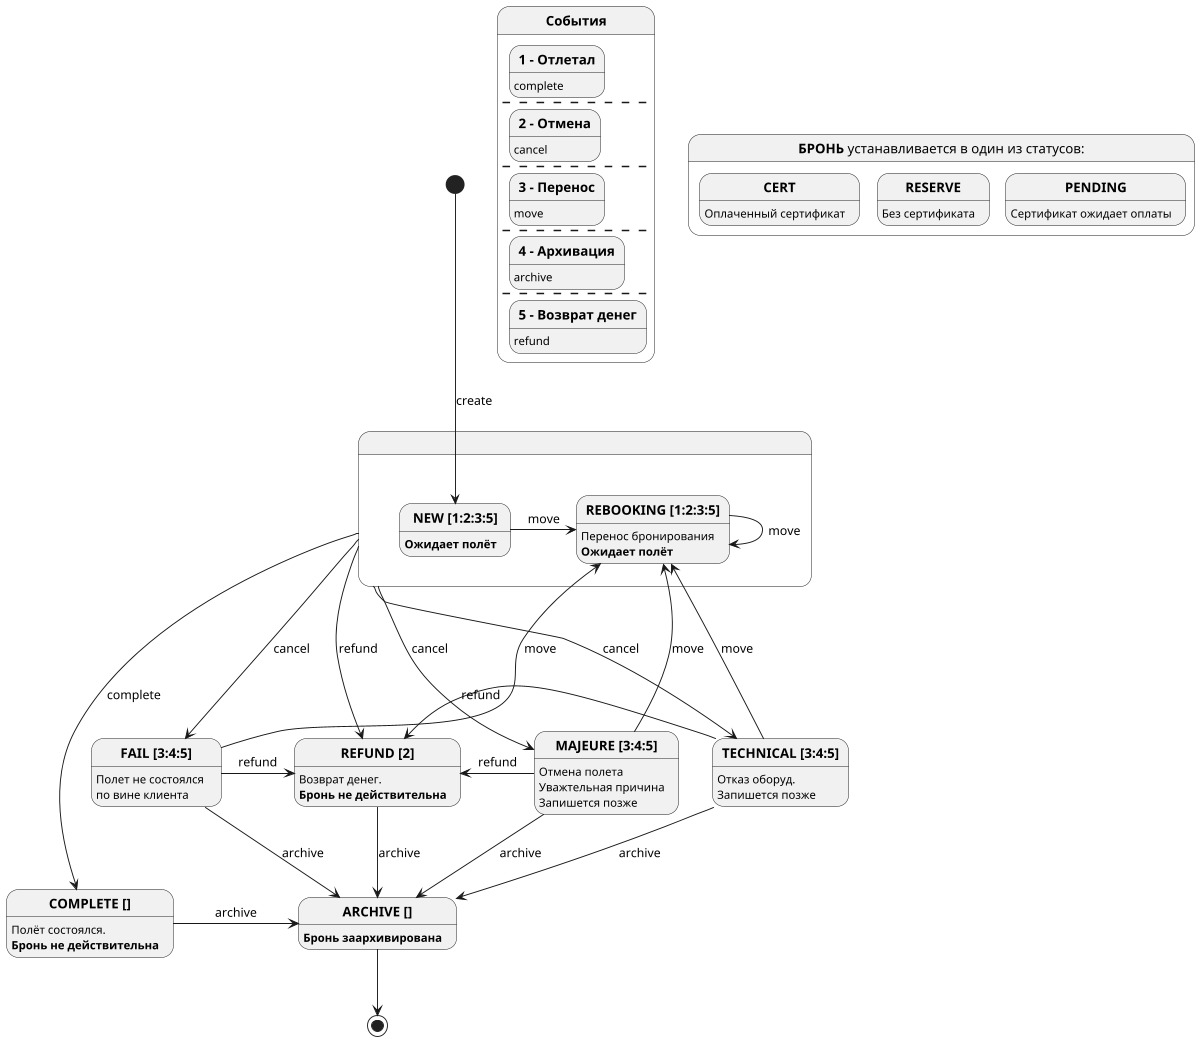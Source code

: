 @startuml
scale 1200 width

state "**События**" as actions {
  state "**1 - Отлетал**" as OK : complete
  --
  state "**2 - Отмена**" as X : cancel
  --
  state "**3 - Перенос**" as RB : move
  --
  state "**4 - Архивация**" as ARCH : archive
  --
  state "**5 - Возврат денег**" as RF : refund
}

state "**БРОНЬ** устанавливается в один из статусов:" as booking {
  state "**CERT**" as cert : Оплаченный сертификат
  state "**RESERVE**" as reserve : Без сертификата
  state "**PENDING**" as pending : Сертификат ожидает оплаты
}
state " " as fly {
	state "**NEW [1:2:3:5]**" as new : **Ожидает полёт**
	state "**REBOOKING [1:2:3:5]**" as rebooking : Перенос бронирования\n**Ожидает полёт**
}

state "**COMPLETE []**" as complete : Полёт состоялся.\n**Бронь не действительна**
state "**REFUND [2]**" as refund : Возврат денег.\n**Бронь не действительна**
state "**FAIL [3:4:5]**" as fail : Полет не состоялся \nпо вине клиента
state "**TECHNICAL [3:4:5]**" as technical : Отказ оборуд.\nЗапишется позже
state "**MAJEURE [3:4:5]**" as majeure : Отмена полета\nУважтельная причина\nЗапишется позже
state "**ARCHIVE []**" as archive : **Бронь заархивирована**


[*] --> new : create
fly -down--> complete : complete
fly -down--> refund : refund
fly -down--> technical : cancel
fly -down--> fail : cancel
fly -down--> majeure : cancel
new -right-> rebooking : move
rebooking -> rebooking : move
fail -> refund : refund
technical -left-> refund : refund
majeure -left--> refund : refund
technical --> rebooking : move
majeure --> rebooking : move
fail --> rebooking : move

complete -> archive : archive
refund --> archive : archive
majeure --> archive : archive
technical --> archive : archive
fail --> archive : archive

archive -down-> [*]


@enduml